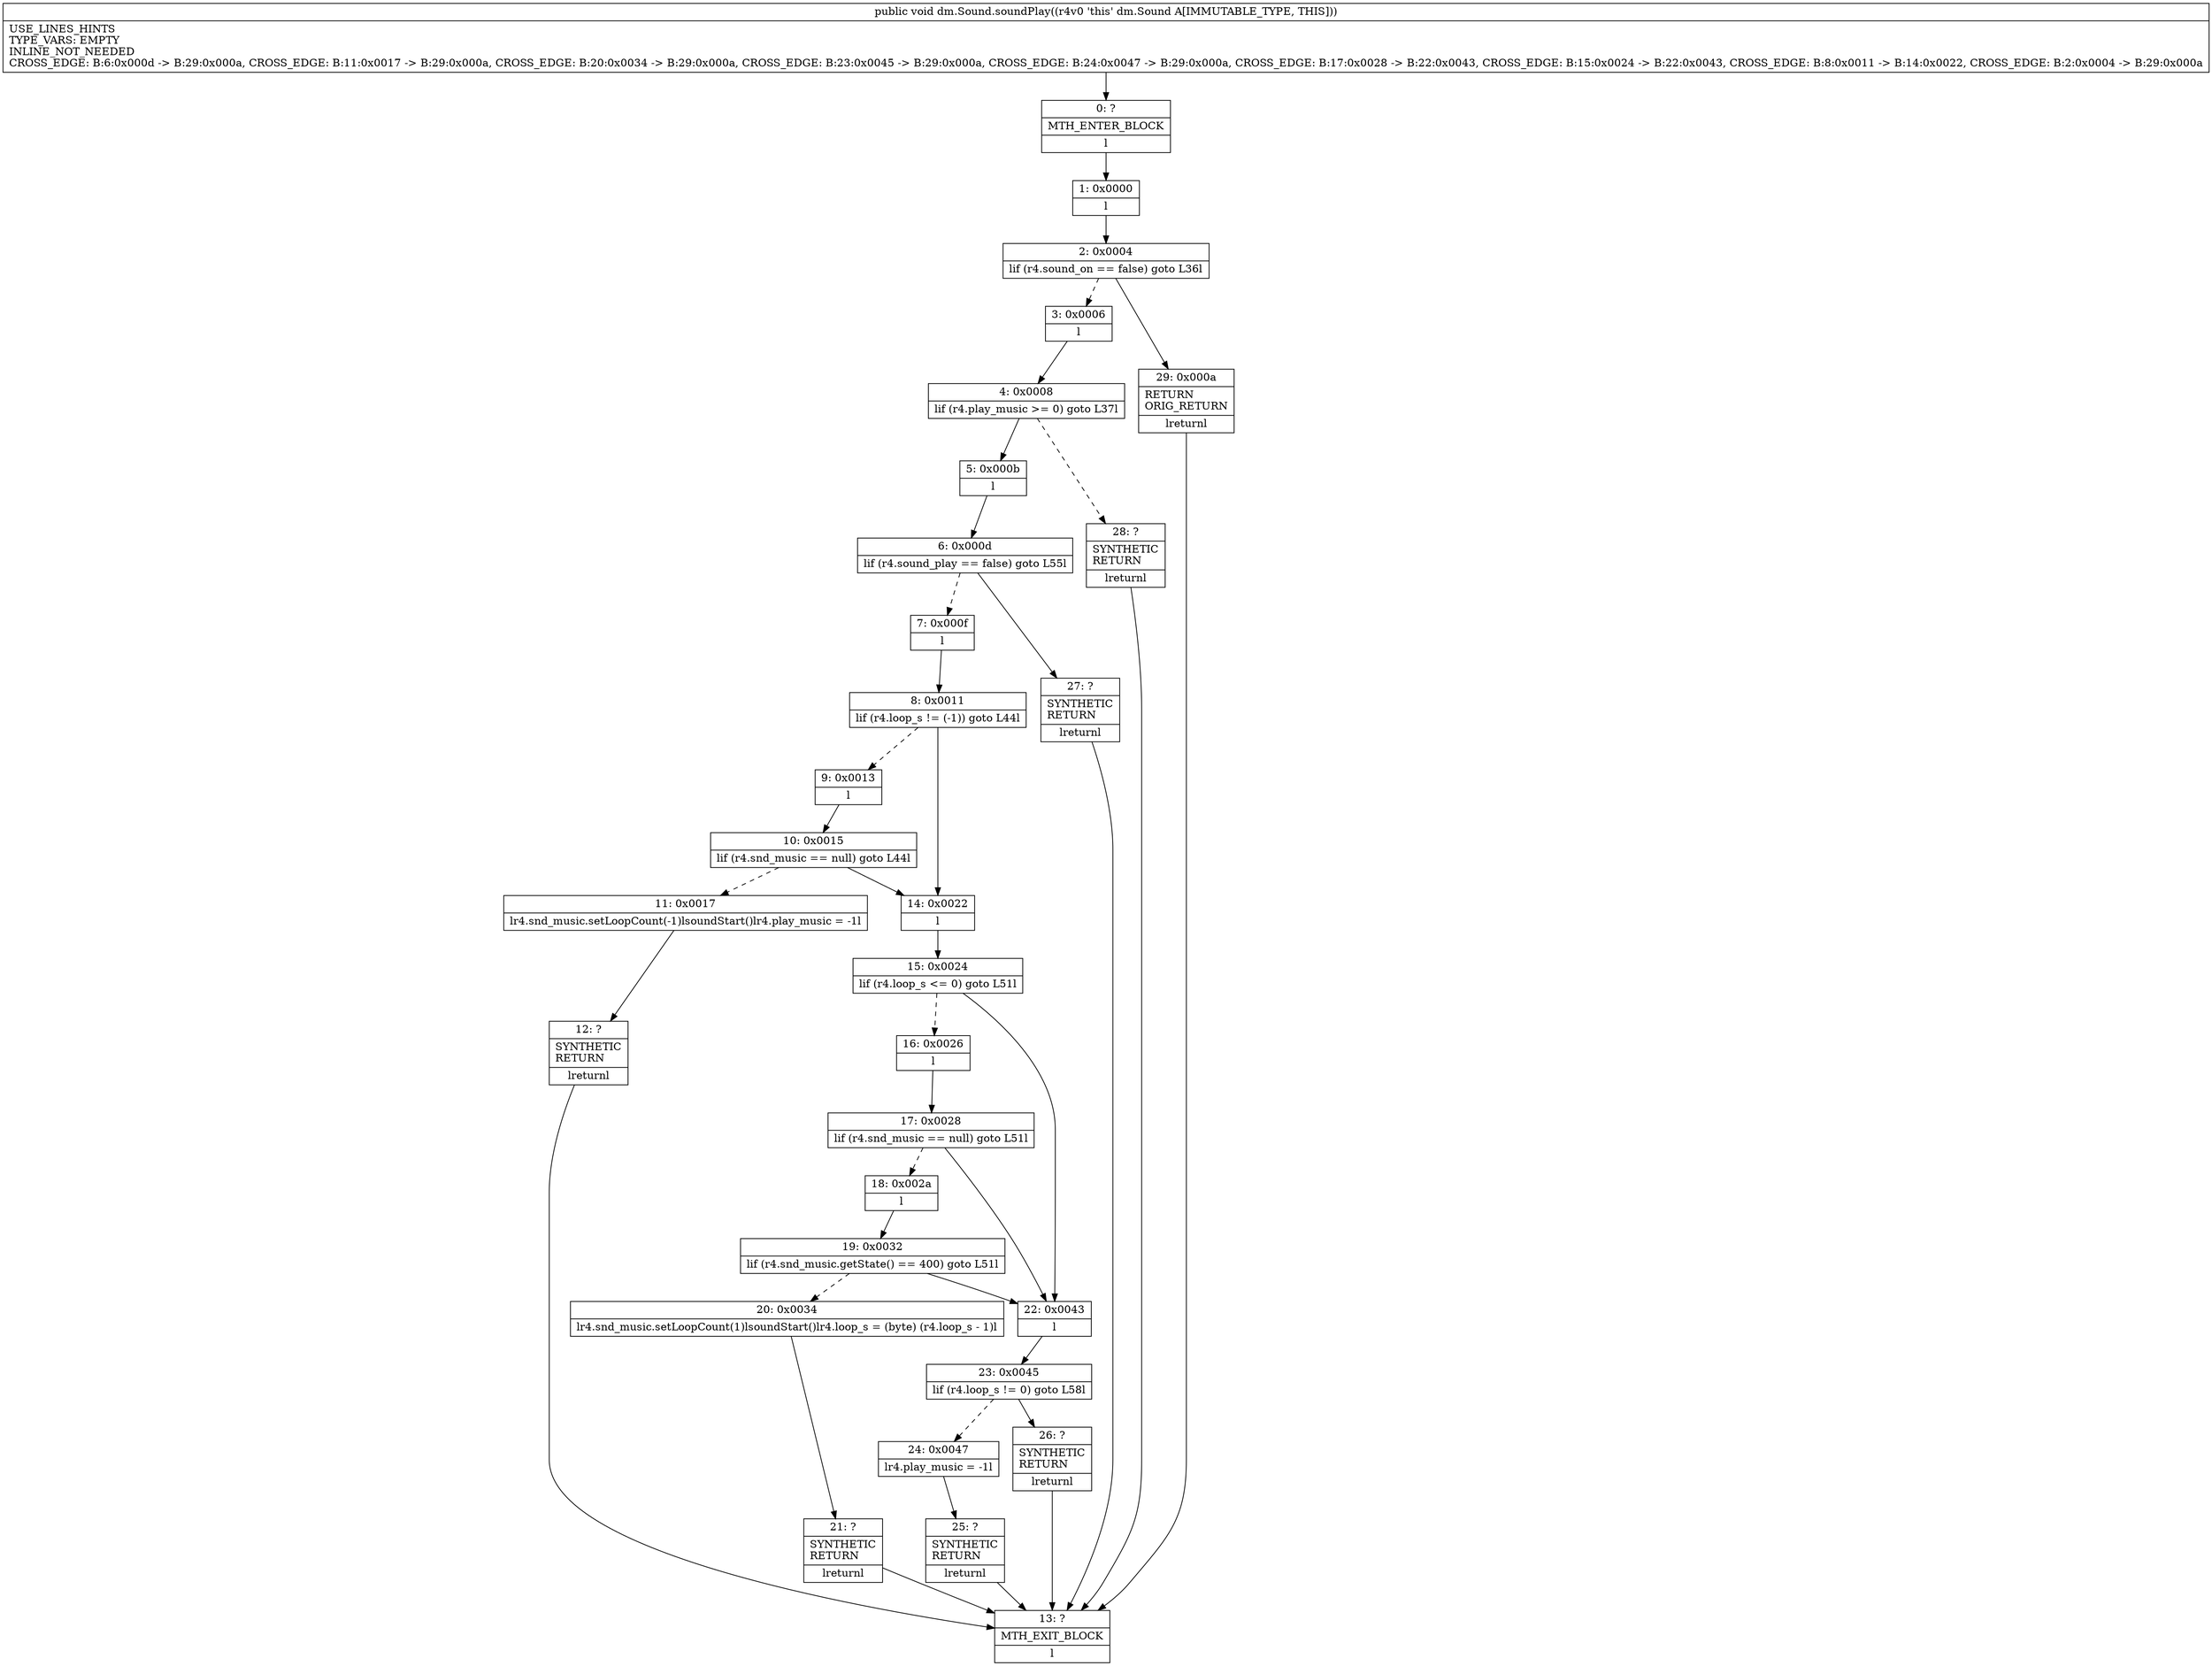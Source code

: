digraph "CFG fordm.Sound.soundPlay()V" {
Node_0 [shape=record,label="{0\:\ ?|MTH_ENTER_BLOCK\l|l}"];
Node_1 [shape=record,label="{1\:\ 0x0000|l}"];
Node_2 [shape=record,label="{2\:\ 0x0004|lif (r4.sound_on == false) goto L36l}"];
Node_3 [shape=record,label="{3\:\ 0x0006|l}"];
Node_4 [shape=record,label="{4\:\ 0x0008|lif (r4.play_music \>= 0) goto L37l}"];
Node_5 [shape=record,label="{5\:\ 0x000b|l}"];
Node_6 [shape=record,label="{6\:\ 0x000d|lif (r4.sound_play == false) goto L55l}"];
Node_7 [shape=record,label="{7\:\ 0x000f|l}"];
Node_8 [shape=record,label="{8\:\ 0x0011|lif (r4.loop_s != (\-1)) goto L44l}"];
Node_9 [shape=record,label="{9\:\ 0x0013|l}"];
Node_10 [shape=record,label="{10\:\ 0x0015|lif (r4.snd_music == null) goto L44l}"];
Node_11 [shape=record,label="{11\:\ 0x0017|lr4.snd_music.setLoopCount(\-1)lsoundStart()lr4.play_music = \-1l}"];
Node_12 [shape=record,label="{12\:\ ?|SYNTHETIC\lRETURN\l|lreturnl}"];
Node_13 [shape=record,label="{13\:\ ?|MTH_EXIT_BLOCK\l|l}"];
Node_14 [shape=record,label="{14\:\ 0x0022|l}"];
Node_15 [shape=record,label="{15\:\ 0x0024|lif (r4.loop_s \<= 0) goto L51l}"];
Node_16 [shape=record,label="{16\:\ 0x0026|l}"];
Node_17 [shape=record,label="{17\:\ 0x0028|lif (r4.snd_music == null) goto L51l}"];
Node_18 [shape=record,label="{18\:\ 0x002a|l}"];
Node_19 [shape=record,label="{19\:\ 0x0032|lif (r4.snd_music.getState() == 400) goto L51l}"];
Node_20 [shape=record,label="{20\:\ 0x0034|lr4.snd_music.setLoopCount(1)lsoundStart()lr4.loop_s = (byte) (r4.loop_s \- 1)l}"];
Node_21 [shape=record,label="{21\:\ ?|SYNTHETIC\lRETURN\l|lreturnl}"];
Node_22 [shape=record,label="{22\:\ 0x0043|l}"];
Node_23 [shape=record,label="{23\:\ 0x0045|lif (r4.loop_s != 0) goto L58l}"];
Node_24 [shape=record,label="{24\:\ 0x0047|lr4.play_music = \-1l}"];
Node_25 [shape=record,label="{25\:\ ?|SYNTHETIC\lRETURN\l|lreturnl}"];
Node_26 [shape=record,label="{26\:\ ?|SYNTHETIC\lRETURN\l|lreturnl}"];
Node_27 [shape=record,label="{27\:\ ?|SYNTHETIC\lRETURN\l|lreturnl}"];
Node_28 [shape=record,label="{28\:\ ?|SYNTHETIC\lRETURN\l|lreturnl}"];
Node_29 [shape=record,label="{29\:\ 0x000a|RETURN\lORIG_RETURN\l|lreturnl}"];
MethodNode[shape=record,label="{public void dm.Sound.soundPlay((r4v0 'this' dm.Sound A[IMMUTABLE_TYPE, THIS]))  | USE_LINES_HINTS\lTYPE_VARS: EMPTY\lINLINE_NOT_NEEDED\lCROSS_EDGE: B:6:0x000d \-\> B:29:0x000a, CROSS_EDGE: B:11:0x0017 \-\> B:29:0x000a, CROSS_EDGE: B:20:0x0034 \-\> B:29:0x000a, CROSS_EDGE: B:23:0x0045 \-\> B:29:0x000a, CROSS_EDGE: B:24:0x0047 \-\> B:29:0x000a, CROSS_EDGE: B:17:0x0028 \-\> B:22:0x0043, CROSS_EDGE: B:15:0x0024 \-\> B:22:0x0043, CROSS_EDGE: B:8:0x0011 \-\> B:14:0x0022, CROSS_EDGE: B:2:0x0004 \-\> B:29:0x000a\l}"];
MethodNode -> Node_0;
Node_0 -> Node_1;
Node_1 -> Node_2;
Node_2 -> Node_3[style=dashed];
Node_2 -> Node_29;
Node_3 -> Node_4;
Node_4 -> Node_5;
Node_4 -> Node_28[style=dashed];
Node_5 -> Node_6;
Node_6 -> Node_7[style=dashed];
Node_6 -> Node_27;
Node_7 -> Node_8;
Node_8 -> Node_9[style=dashed];
Node_8 -> Node_14;
Node_9 -> Node_10;
Node_10 -> Node_11[style=dashed];
Node_10 -> Node_14;
Node_11 -> Node_12;
Node_12 -> Node_13;
Node_14 -> Node_15;
Node_15 -> Node_16[style=dashed];
Node_15 -> Node_22;
Node_16 -> Node_17;
Node_17 -> Node_18[style=dashed];
Node_17 -> Node_22;
Node_18 -> Node_19;
Node_19 -> Node_20[style=dashed];
Node_19 -> Node_22;
Node_20 -> Node_21;
Node_21 -> Node_13;
Node_22 -> Node_23;
Node_23 -> Node_24[style=dashed];
Node_23 -> Node_26;
Node_24 -> Node_25;
Node_25 -> Node_13;
Node_26 -> Node_13;
Node_27 -> Node_13;
Node_28 -> Node_13;
Node_29 -> Node_13;
}

